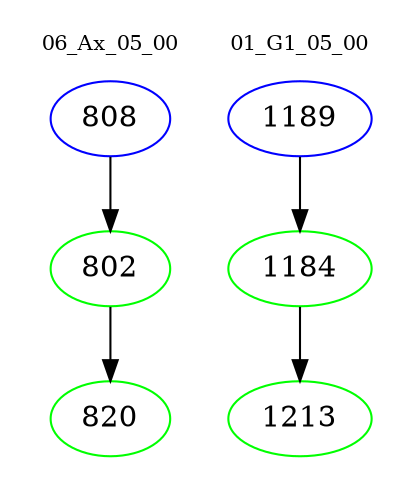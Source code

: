 digraph{
subgraph cluster_0 {
color = white
label = "06_Ax_05_00";
fontsize=10;
T0_808 [label="808", color="blue"]
T0_808 -> T0_802 [color="black"]
T0_802 [label="802", color="green"]
T0_802 -> T0_820 [color="black"]
T0_820 [label="820", color="green"]
}
subgraph cluster_1 {
color = white
label = "01_G1_05_00";
fontsize=10;
T1_1189 [label="1189", color="blue"]
T1_1189 -> T1_1184 [color="black"]
T1_1184 [label="1184", color="green"]
T1_1184 -> T1_1213 [color="black"]
T1_1213 [label="1213", color="green"]
}
}
